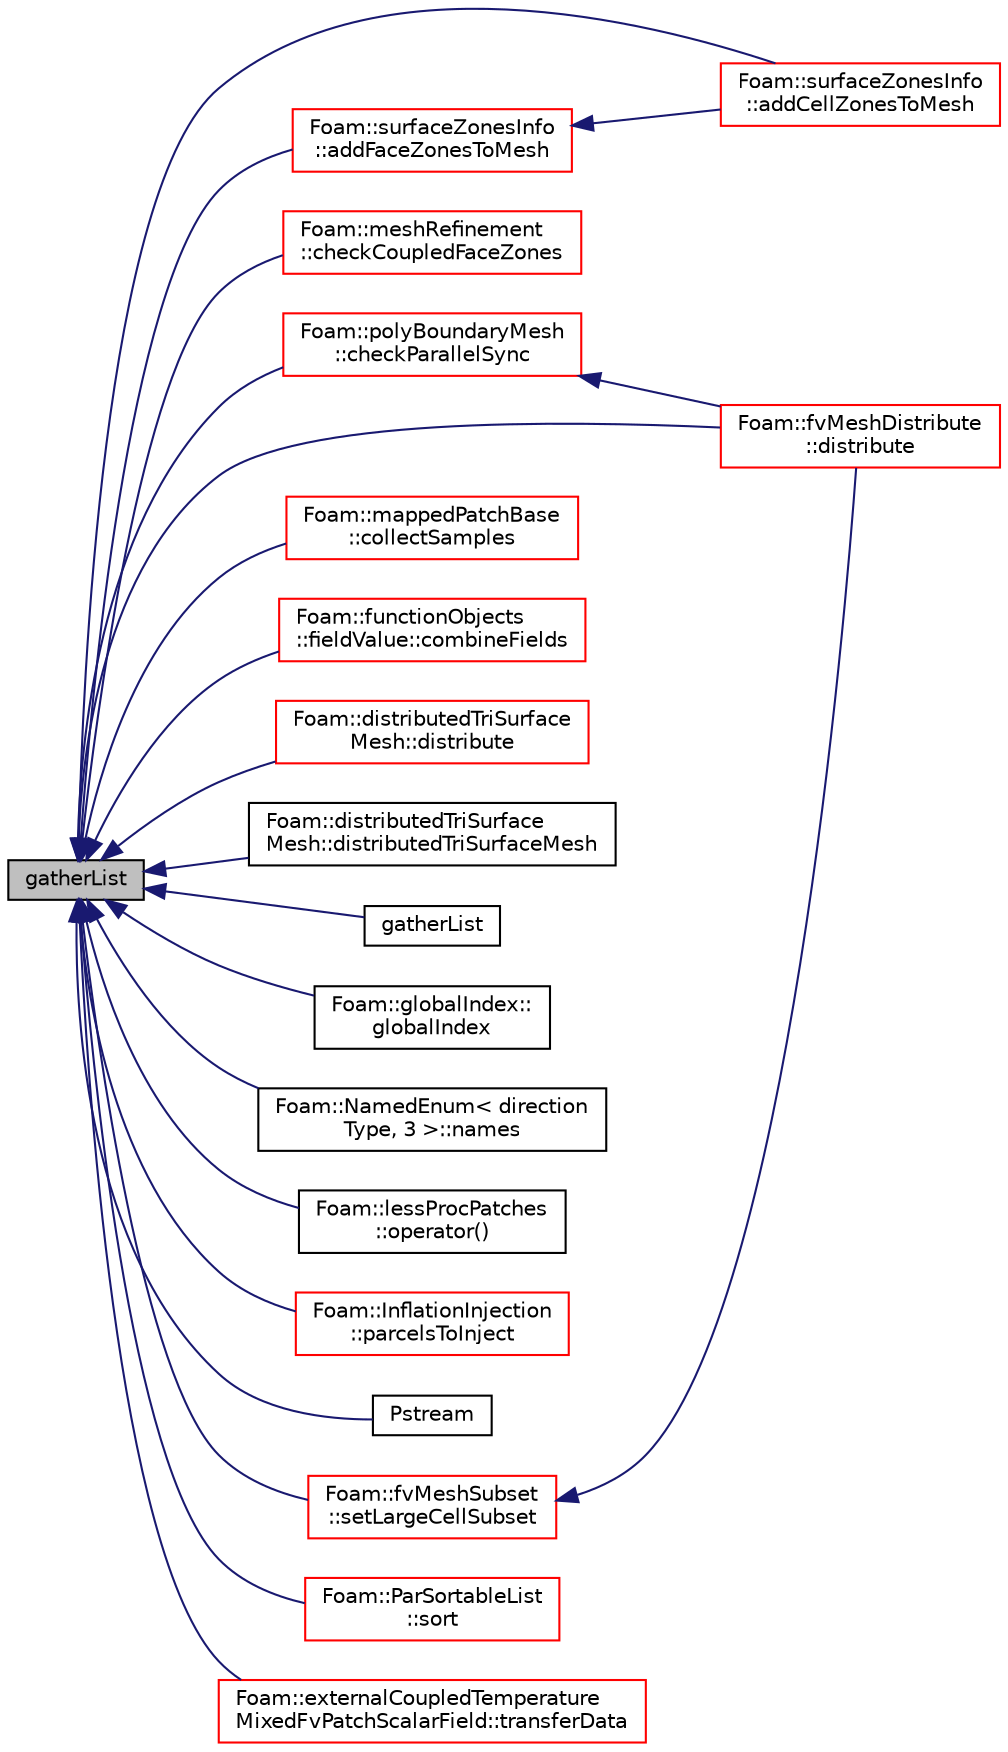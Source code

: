 digraph "gatherList"
{
  bgcolor="transparent";
  edge [fontname="Helvetica",fontsize="10",labelfontname="Helvetica",labelfontsize="10"];
  node [fontname="Helvetica",fontsize="10",shape=record];
  rankdir="LR";
  Node3911 [label="gatherList",height=0.2,width=0.4,color="black", fillcolor="grey75", style="filled", fontcolor="black"];
  Node3911 -> Node3912 [dir="back",color="midnightblue",fontsize="10",style="solid",fontname="Helvetica"];
  Node3912 [label="Foam::surfaceZonesInfo\l::addCellZonesToMesh",height=0.2,width=0.4,color="red",URL="$a25885.html#aa53d4178cbd81300b311053db36e519d"];
  Node3911 -> Node3942 [dir="back",color="midnightblue",fontsize="10",style="solid",fontname="Helvetica"];
  Node3942 [label="Foam::surfaceZonesInfo\l::addFaceZonesToMesh",height=0.2,width=0.4,color="red",URL="$a25885.html#a6b6401890b961882e87246caf901f8a4"];
  Node3942 -> Node3912 [dir="back",color="midnightblue",fontsize="10",style="solid",fontname="Helvetica"];
  Node3911 -> Node3943 [dir="back",color="midnightblue",fontsize="10",style="solid",fontname="Helvetica"];
  Node3943 [label="Foam::meshRefinement\l::checkCoupledFaceZones",height=0.2,width=0.4,color="red",URL="$a25857.html#a9ba55ad37b0d2cb2314d246df7da8040",tooltip="Helper function: check that face zones are synced. "];
  Node3911 -> Node3944 [dir="back",color="midnightblue",fontsize="10",style="solid",fontname="Helvetica"];
  Node3944 [label="Foam::polyBoundaryMesh\l::checkParallelSync",height=0.2,width=0.4,color="red",URL="$a28557.html#ae0d853449ed62624abe28bda852337c6",tooltip="Check whether all procs have all patches and in same order. Return. "];
  Node3944 -> Node3945 [dir="back",color="midnightblue",fontsize="10",style="solid",fontname="Helvetica"];
  Node3945 [label="Foam::fvMeshDistribute\l::distribute",height=0.2,width=0.4,color="red",URL="$a22197.html#acb11a389cf765470aea69d37a526cf1f",tooltip="Send cells to neighbours according to distribution. "];
  Node3911 -> Node4040 [dir="back",color="midnightblue",fontsize="10",style="solid",fontname="Helvetica"];
  Node4040 [label="Foam::mappedPatchBase\l::collectSamples",height=0.2,width=0.4,color="red",URL="$a26225.html#ab1618c1176c64f4ba0d6eb97f7f87c7e",tooltip="Collect single list of samples and originating processor+face. "];
  Node3911 -> Node4041 [dir="back",color="midnightblue",fontsize="10",style="solid",fontname="Helvetica"];
  Node4041 [label="Foam::functionObjects\l::fieldValue::combineFields",height=0.2,width=0.4,color="red",URL="$a24177.html#ae9e87db5645f020a41378fc7fcd9b8bd",tooltip="Combine fields from all processor domains into single field. "];
  Node3911 -> Node3945 [dir="back",color="midnightblue",fontsize="10",style="solid",fontname="Helvetica"];
  Node3911 -> Node4043 [dir="back",color="midnightblue",fontsize="10",style="solid",fontname="Helvetica"];
  Node4043 [label="Foam::distributedTriSurface\lMesh::distribute",height=0.2,width=0.4,color="red",URL="$a29993.html#a30b981a389a43e4853d4dec45e4e5edb",tooltip="Set bounds of surface. Bounds currently set as list of. "];
  Node3911 -> Node4053 [dir="back",color="midnightblue",fontsize="10",style="solid",fontname="Helvetica"];
  Node4053 [label="Foam::distributedTriSurface\lMesh::distributedTriSurfaceMesh",height=0.2,width=0.4,color="black",URL="$a29993.html#aca5024ec1e8a72b51120c1848a736d14",tooltip="Construct from triSurface. "];
  Node3911 -> Node4054 [dir="back",color="midnightblue",fontsize="10",style="solid",fontname="Helvetica"];
  Node4054 [label="gatherList",height=0.2,width=0.4,color="black",URL="$a27357.html#af27b07dfe4135fca416456ae1b323211",tooltip="Like above but switches between linear/tree communication. "];
  Node3911 -> Node4055 [dir="back",color="midnightblue",fontsize="10",style="solid",fontname="Helvetica"];
  Node4055 [label="Foam::globalIndex::\lglobalIndex",height=0.2,width=0.4,color="black",URL="$a28481.html#a39ebbeaca6850dfbcf3f8c2d7305feb9",tooltip="Construct from local max size. Does communication with default. "];
  Node3911 -> Node3963 [dir="back",color="midnightblue",fontsize="10",style="solid",fontname="Helvetica"];
  Node3963 [label="Foam::NamedEnum\< direction\lType, 3 \>::names",height=0.2,width=0.4,color="black",URL="$a27113.html#a7350da3a0edd92cd11e6c479c9967dc8"];
  Node3911 -> Node4056 [dir="back",color="midnightblue",fontsize="10",style="solid",fontname="Helvetica"];
  Node4056 [label="Foam::lessProcPatches\l::operator()",height=0.2,width=0.4,color="black",URL="$a22193.html#a49202d8cfd6e19f3d43c028252050ed7"];
  Node3911 -> Node4057 [dir="back",color="midnightblue",fontsize="10",style="solid",fontname="Helvetica"];
  Node4057 [label="Foam::InflationInjection\l::parcelsToInject",height=0.2,width=0.4,color="red",URL="$a25197.html#a4c4730db6620caeb697dfb15e7ed265a",tooltip="Number of parcels to introduce relative to SOI. "];
  Node3911 -> Node4060 [dir="back",color="midnightblue",fontsize="10",style="solid",fontname="Helvetica"];
  Node4060 [label="Pstream",height=0.2,width=0.4,color="black",URL="$a27357.html#a2b31c5d4673e1c7d7366b8b6bf47830d",tooltip="Construct given optional buffer size. "];
  Node3911 -> Node4061 [dir="back",color="midnightblue",fontsize="10",style="solid",fontname="Helvetica"];
  Node4061 [label="Foam::fvMeshSubset\l::setLargeCellSubset",height=0.2,width=0.4,color="red",URL="$a22201.html#aa5aecd31ebb23c10811eb60949808165",tooltip="Set the subset from all cells with region == currentRegion. "];
  Node4061 -> Node3945 [dir="back",color="midnightblue",fontsize="10",style="solid",fontname="Helvetica"];
  Node3911 -> Node4070 [dir="back",color="midnightblue",fontsize="10",style="solid",fontname="Helvetica"];
  Node4070 [label="Foam::ParSortableList\l::sort",height=0.2,width=0.4,color="red",URL="$a27081.html#a47fdc9eea42b6975cdc835bb2e08810e",tooltip="(stable) sort the list (if changed after construction time) "];
  Node3911 -> Node4072 [dir="back",color="midnightblue",fontsize="10",style="solid",fontname="Helvetica"];
  Node4072 [label="Foam::externalCoupledTemperature\lMixedFvPatchScalarField::transferData",height=0.2,width=0.4,color="red",URL="$a31997.html#aaead10f96672ca2a1e5c291111cebf1e",tooltip="Transfer data for external source. "];
}
